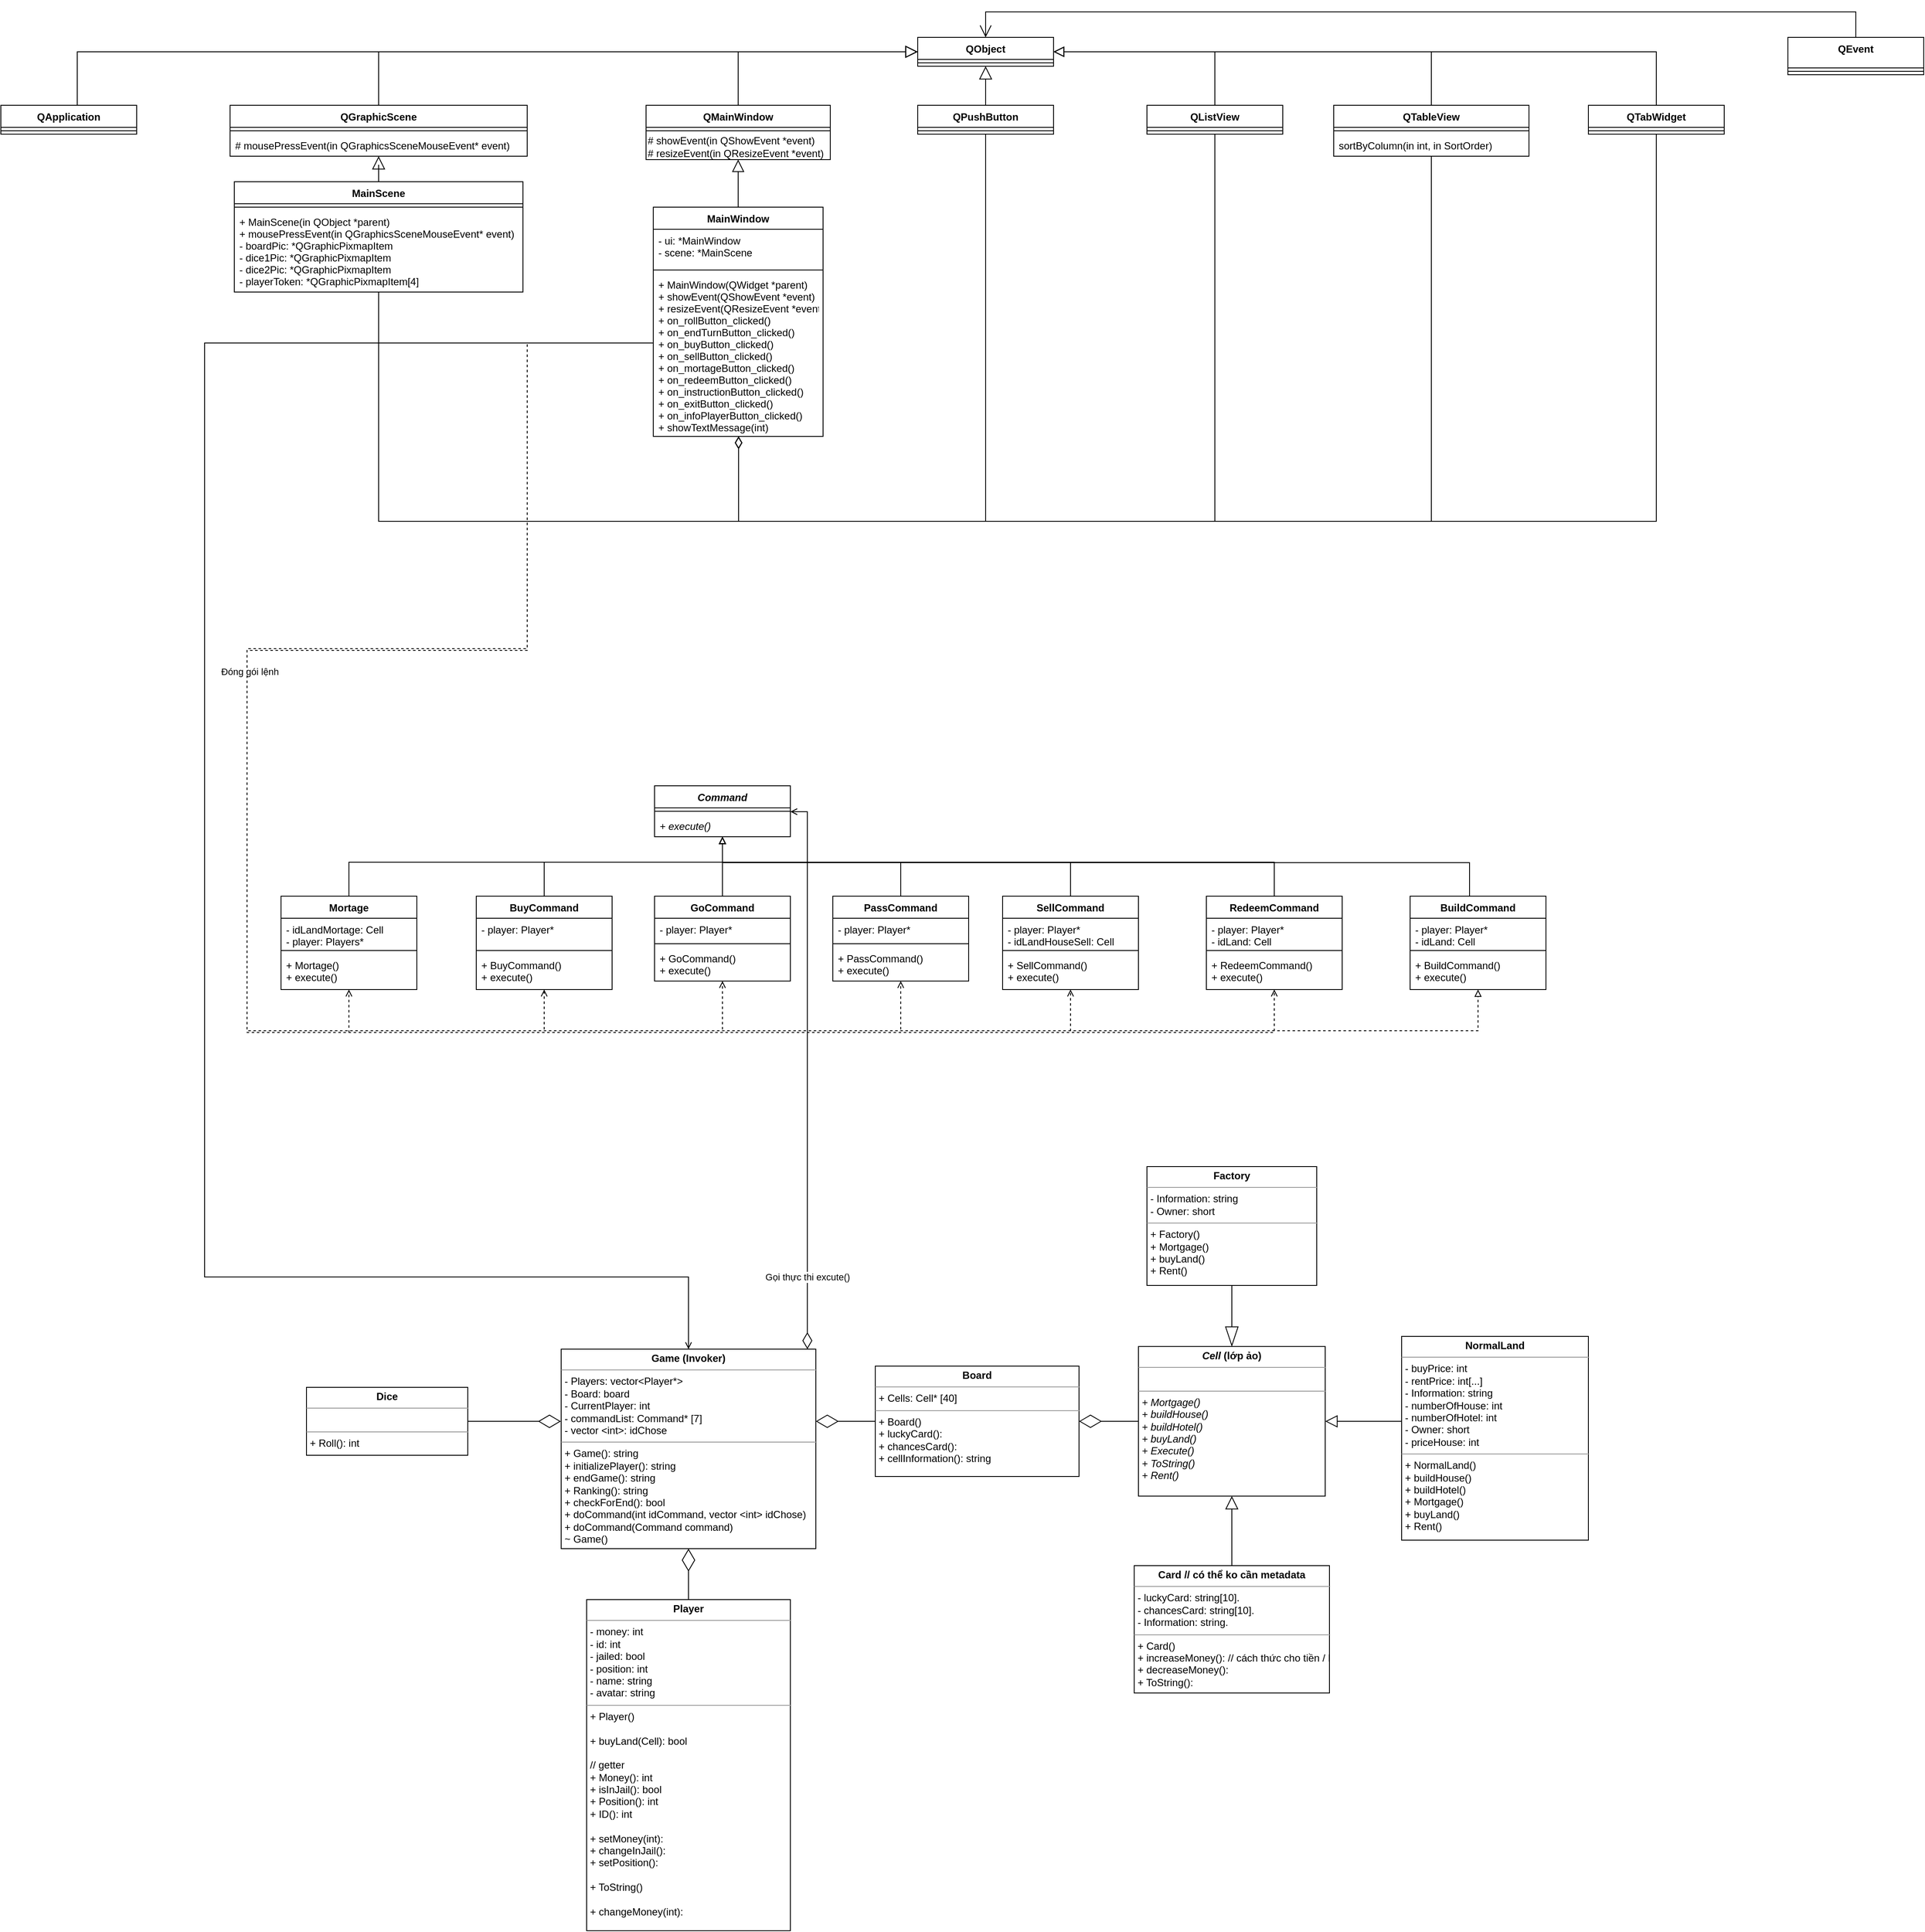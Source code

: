 <mxfile version="15.4.0" type="device"><diagram id="cyfMYq84k2CTIQuD9w5t" name="Page-1"><mxGraphModel dx="2416" dy="2619" grid="1" gridSize="10" guides="1" tooltips="1" connect="1" arrows="1" fold="1" page="1" pageScale="1" pageWidth="850" pageHeight="1100" math="0" shadow="0"><root><mxCell id="0"/><mxCell id="1" parent="0"/><mxCell id="1QrdhXeiI7KTi9AVfx4v-1" value="&lt;p style=&quot;margin: 0px ; margin-top: 4px ; text-align: center&quot;&gt;&lt;b&gt;Board&lt;/b&gt;&lt;/p&gt;&lt;hr size=&quot;1&quot;&gt;&lt;p style=&quot;margin: 0px ; margin-left: 4px&quot;&gt;&lt;span&gt;+ Cells: Cell* [40]&amp;nbsp;&lt;/span&gt;&lt;br&gt;&lt;/p&gt;&lt;hr size=&quot;1&quot;&gt;&lt;p style=&quot;margin: 0px ; margin-left: 4px&quot;&gt;+ Board()&lt;/p&gt;&lt;p style=&quot;margin: 0px ; margin-left: 4px&quot;&gt;+ luckyCard():&amp;nbsp;&lt;/p&gt;&lt;p style=&quot;margin: 0px ; margin-left: 4px&quot;&gt;+ chancesCard():&amp;nbsp;&lt;/p&gt;&lt;p style=&quot;margin: 0px ; margin-left: 4px&quot;&gt;+ cellInformation(): string&lt;/p&gt;&lt;p style=&quot;margin: 0px ; margin-left: 4px&quot;&gt;&lt;br&gt;&lt;/p&gt;" style="verticalAlign=top;align=left;overflow=fill;fontSize=12;fontFamily=Helvetica;html=1;" parent="1" vertex="1"><mxGeometry x="40" y="-105" width="240" height="130" as="geometry"/></mxCell><mxCell id="VDgoAzfMobEqtKlm6C_m-2" style="edgeStyle=orthogonalEdgeStyle;rounded=0;orthogonalLoop=1;jettySize=auto;html=1;endArrow=none;endFill=0;startArrow=block;startFill=0;startSize=12;" parent="1" source="1QrdhXeiI7KTi9AVfx4v-2" target="1QrdhXeiI7KTi9AVfx4v-8" edge="1"><mxGeometry relative="1" as="geometry"><Array as="points"><mxPoint x="630" y="-40"/><mxPoint x="630" y="-40"/></Array></mxGeometry></mxCell><mxCell id="1QrdhXeiI7KTi9AVfx4v-2" value="&lt;p style=&quot;margin: 0px ; margin-top: 4px ; text-align: center&quot;&gt;&lt;b&gt;&lt;i&gt;Cell &lt;/i&gt;(lớp ảo)&lt;/b&gt;&lt;/p&gt;&lt;hr size=&quot;1&quot;&gt;&lt;p style=&quot;margin: 0px ; margin-left: 4px&quot;&gt;&lt;br&gt;&lt;/p&gt;&lt;hr size=&quot;1&quot;&gt;&lt;p style=&quot;margin: 0px ; margin-left: 4px&quot;&gt;&lt;i&gt;+ Mortgage()&lt;/i&gt;&lt;/p&gt;&lt;p style=&quot;margin: 0px ; margin-left: 4px&quot;&gt;&lt;i&gt;+&amp;nbsp;&lt;span&gt;buildHouse()&lt;/span&gt;&lt;/i&gt;&lt;/p&gt;&lt;p style=&quot;margin: 0px 0px 0px 4px&quot;&gt;&lt;i&gt;+ buildHotel()&lt;/i&gt;&lt;/p&gt;&lt;p style=&quot;margin: 0px 0px 0px 4px&quot;&gt;&lt;i&gt;+ buyLand()&lt;/i&gt;&lt;/p&gt;&lt;p style=&quot;margin: 0px 0px 0px 4px&quot;&gt;&lt;i&gt;+ Execute()&amp;nbsp;&lt;/i&gt;&lt;/p&gt;&lt;p style=&quot;margin: 0px 0px 0px 4px&quot;&gt;&lt;i&gt;+ ToString()&lt;/i&gt;&lt;/p&gt;&lt;p style=&quot;margin: 0px 0px 0px 4px&quot;&gt;&lt;i&gt;+ Rent()&lt;/i&gt;&lt;/p&gt;&lt;p style=&quot;margin: 0px 0px 0px 4px&quot;&gt;&lt;br&gt;&lt;/p&gt;" style="verticalAlign=top;align=left;overflow=fill;fontSize=12;fontFamily=Helvetica;html=1;" parent="1" vertex="1"><mxGeometry x="350" y="-128.12" width="220" height="176.25" as="geometry"/></mxCell><mxCell id="1QrdhXeiI7KTi9AVfx4v-3" value="&lt;p style=&quot;margin: 0px ; margin-top: 4px ; text-align: center&quot;&gt;&lt;b&gt;Player&lt;/b&gt;&lt;/p&gt;&lt;hr size=&quot;1&quot;&gt;&lt;p style=&quot;margin: 0px ; margin-left: 4px&quot;&gt;- money: int&lt;/p&gt;&lt;p style=&quot;margin: 0px ; margin-left: 4px&quot;&gt;- id: int&lt;/p&gt;&lt;p style=&quot;margin: 0px ; margin-left: 4px&quot;&gt;- jailed: bool&lt;/p&gt;&lt;p style=&quot;margin: 0px ; margin-left: 4px&quot;&gt;&lt;span&gt;- position: int&lt;/span&gt;&lt;br&gt;&lt;/p&gt;&lt;p style=&quot;margin: 0px ; margin-left: 4px&quot;&gt;&lt;span&gt;- name: string&lt;/span&gt;&lt;/p&gt;&lt;p style=&quot;margin: 0px ; margin-left: 4px&quot;&gt;&lt;span&gt;- avatar: string&amp;nbsp;&lt;/span&gt;&lt;/p&gt;&lt;hr size=&quot;1&quot;&gt;&lt;p style=&quot;margin: 0px ; margin-left: 4px&quot;&gt;&lt;span&gt;+ Player()&lt;/span&gt;&lt;/p&gt;&lt;p style=&quot;margin: 0px ; margin-left: 4px&quot;&gt;&lt;span&gt;&lt;br&gt;&lt;/span&gt;&lt;/p&gt;&lt;p style=&quot;margin: 0px ; margin-left: 4px&quot;&gt;&lt;span&gt;+ buyLand(Cell): bool&lt;/span&gt;&lt;br&gt;&lt;/p&gt;&lt;p style=&quot;margin: 0px ; margin-left: 4px&quot;&gt;&lt;br&gt;&lt;/p&gt;&lt;p style=&quot;margin: 0px ; margin-left: 4px&quot;&gt;// getter&lt;/p&gt;&lt;p style=&quot;margin: 0px ; margin-left: 4px&quot;&gt;+ Money(): int&lt;/p&gt;&lt;p style=&quot;margin: 0px ; margin-left: 4px&quot;&gt;+ isInJail(): bool&amp;nbsp;&lt;/p&gt;&lt;p style=&quot;margin: 0px ; margin-left: 4px&quot;&gt;+ Position(): int&lt;/p&gt;&lt;p style=&quot;margin: 0px ; margin-left: 4px&quot;&gt;+ ID(): int&lt;/p&gt;&lt;p style=&quot;margin: 0px ; margin-left: 4px&quot;&gt;&lt;br&gt;&lt;/p&gt;&lt;p style=&quot;margin: 0px 0px 0px 4px&quot;&gt;+ setMoney(int):&amp;nbsp;&lt;/p&gt;&lt;p style=&quot;margin: 0px 0px 0px 4px&quot;&gt;+ changeInJail():&lt;/p&gt;&lt;p style=&quot;margin: 0px 0px 0px 4px&quot;&gt;+ setPosition():&amp;nbsp;&lt;/p&gt;&lt;p style=&quot;margin: 0px 0px 0px 4px&quot;&gt;&lt;br&gt;&lt;/p&gt;&lt;p style=&quot;margin: 0px 0px 0px 4px&quot;&gt;+ ToString()&lt;/p&gt;&lt;p style=&quot;margin: 0px 0px 0px 4px&quot;&gt;&lt;br&gt;&lt;/p&gt;&lt;p style=&quot;margin: 0px ; margin-left: 4px&quot;&gt;+ changeMoney(int):&lt;/p&gt;&lt;p style=&quot;margin: 0px ; margin-left: 4px&quot;&gt;&lt;br&gt;&lt;/p&gt;&lt;p style=&quot;margin: 0px ; margin-left: 4px&quot;&gt;&lt;br&gt;&lt;/p&gt;" style="verticalAlign=top;align=left;overflow=fill;fontSize=12;fontFamily=Helvetica;html=1;" parent="1" vertex="1"><mxGeometry x="-300" y="170" width="240" height="390" as="geometry"/></mxCell><mxCell id="1QrdhXeiI7KTi9AVfx4v-4" value="&lt;p style=&quot;margin: 0px ; margin-top: 4px ; text-align: center&quot;&gt;&lt;b&gt;Dice&lt;/b&gt;&lt;/p&gt;&lt;hr size=&quot;1&quot;&gt;&lt;p style=&quot;margin: 0px ; margin-left: 4px&quot;&gt;&lt;br&gt;&lt;/p&gt;&lt;hr size=&quot;1&quot;&gt;&lt;p style=&quot;margin: 0px ; margin-left: 4px&quot;&gt;+ Roll(): int&lt;/p&gt;" style="verticalAlign=top;align=left;overflow=fill;fontSize=12;fontFamily=Helvetica;html=1;" parent="1" vertex="1"><mxGeometry x="-630" y="-79.99" width="190" height="80" as="geometry"/></mxCell><mxCell id="1QrdhXeiI7KTi9AVfx4v-8" value="&lt;p style=&quot;margin: 0px ; margin-top: 4px ; text-align: center&quot;&gt;&lt;b&gt;NormalLand&lt;/b&gt;&lt;/p&gt;&lt;hr size=&quot;1&quot;&gt;&lt;p style=&quot;margin: 0px ; margin-left: 4px&quot;&gt;&lt;span&gt;- buyPrice: int&lt;/span&gt;&lt;/p&gt;&lt;p style=&quot;margin: 0px ; margin-left: 4px&quot;&gt;&lt;span&gt;- rentPrice: int[...]&lt;/span&gt;&lt;br&gt;&lt;/p&gt;&lt;p style=&quot;margin: 0px ; margin-left: 4px&quot;&gt;&lt;span&gt;- Information: string&lt;/span&gt;&lt;br&gt;&lt;/p&gt;&lt;p style=&quot;margin: 0px ; margin-left: 4px&quot;&gt;- numberOfHouse: int&lt;/p&gt;&lt;p style=&quot;margin: 0px ; margin-left: 4px&quot;&gt;- numberOfHotel: int&amp;nbsp;&lt;/p&gt;&lt;p style=&quot;margin: 0px ; margin-left: 4px&quot;&gt;- Owner: short&lt;/p&gt;&lt;p style=&quot;margin: 0px ; margin-left: 4px&quot;&gt;- priceHouse: int&lt;/p&gt;&lt;hr size=&quot;1&quot;&gt;&lt;p style=&quot;margin: 0px ; margin-left: 4px&quot;&gt;+ NormalLand()&lt;/p&gt;&lt;p style=&quot;margin: 0px ; margin-left: 4px&quot;&gt;+ buildHouse()&lt;/p&gt;&lt;p style=&quot;margin: 0px ; margin-left: 4px&quot;&gt;+ buildHotel()&lt;/p&gt;&lt;p style=&quot;margin: 0px ; margin-left: 4px&quot;&gt;+ Mortgage()&lt;/p&gt;&lt;p style=&quot;margin: 0px ; margin-left: 4px&quot;&gt;+ buyLand()&lt;/p&gt;&lt;p style=&quot;margin: 0px ; margin-left: 4px&quot;&gt;+ Rent()&lt;/p&gt;&lt;p style=&quot;margin: 0px ; margin-left: 4px&quot;&gt;&lt;br&gt;&lt;/p&gt;" style="verticalAlign=top;align=left;overflow=fill;fontSize=12;fontFamily=Helvetica;html=1;" parent="1" vertex="1"><mxGeometry x="660" y="-140" width="220" height="240" as="geometry"/></mxCell><mxCell id="1QrdhXeiI7KTi9AVfx4v-14" value="" style="endArrow=diamondThin;endFill=0;endSize=24;html=1;rounded=0;exitX=0.5;exitY=0;exitDx=0;exitDy=0;entryX=0.5;entryY=1;entryDx=0;entryDy=0;" parent="1" source="1QrdhXeiI7KTi9AVfx4v-3" target="5HK9c6qO7QpGnXvkETjq-1" edge="1"><mxGeometry width="160" relative="1" as="geometry"><mxPoint x="100" y="80" as="sourcePoint"/><mxPoint x="-200" y="220" as="targetPoint"/></mxGeometry></mxCell><mxCell id="1QrdhXeiI7KTi9AVfx4v-15" value="" style="endArrow=diamondThin;endFill=0;endSize=24;html=1;rounded=0;exitX=0;exitY=0.5;exitDx=0;exitDy=0;entryX=1;entryY=0.5;entryDx=0;entryDy=0;" parent="1" source="1QrdhXeiI7KTi9AVfx4v-2" target="1QrdhXeiI7KTi9AVfx4v-1" edge="1"><mxGeometry width="160" relative="1" as="geometry"><mxPoint x="190" y="390" as="sourcePoint"/><mxPoint x="190" y="290" as="targetPoint"/></mxGeometry></mxCell><mxCell id="1QrdhXeiI7KTi9AVfx4v-16" value="" style="endArrow=diamondThin;endFill=0;endSize=24;html=1;rounded=0;exitX=1;exitY=0.5;exitDx=0;exitDy=0;entryX=-0.001;entryY=0.362;entryDx=0;entryDy=0;entryPerimeter=0;" parent="1" source="1QrdhXeiI7KTi9AVfx4v-4" target="5HK9c6qO7QpGnXvkETjq-1" edge="1"><mxGeometry width="160" relative="1" as="geometry"><mxPoint x="-560" y="420" as="sourcePoint"/><mxPoint x="-620" y="180" as="targetPoint"/><Array as="points"><mxPoint x="-380" y="-40"/></Array></mxGeometry></mxCell><mxCell id="1QrdhXeiI7KTi9AVfx4v-20" value="&lt;p style=&quot;margin: 0px ; margin-top: 4px ; text-align: center&quot;&gt;&lt;b&gt;Factory&lt;/b&gt;&lt;/p&gt;&lt;hr size=&quot;1&quot;&gt;&lt;p style=&quot;margin: 0px ; margin-left: 4px&quot;&gt;- Information: string&lt;/p&gt;&lt;p style=&quot;margin: 0px ; margin-left: 4px&quot;&gt;- Owner: short&lt;/p&gt;&lt;hr size=&quot;1&quot;&gt;&lt;p style=&quot;margin: 0px 0px 0px 4px&quot;&gt;+ Factory()&lt;/p&gt;&lt;p style=&quot;margin: 0px 0px 0px 4px&quot;&gt;+ Mortgage()&lt;br&gt;&lt;/p&gt;&lt;p style=&quot;margin: 0px 0px 0px 4px&quot;&gt;+ buyLand()&lt;/p&gt;&lt;p style=&quot;margin: 0px 0px 0px 4px&quot;&gt;+ Rent()&lt;/p&gt;&lt;span style=&quot;color: rgba(0 , 0 , 0 , 0) ; font-family: monospace ; font-size: 0px&quot;&gt;%3CmxGraphModel%3E%3Croot%3E%3CmxCell%20id%3D%220%22%2F%3E%3CmxCell%20id%3D%221%22%20parent%3D%220%22%2F%3E%3CmxCell%20id%3D%222%22%20value%3D%22%26lt%3Bp%20style%3D%26quot%3Bmargin%3A%200px%20%3B%20margin-top%3A%204px%20%3B%20text-align%3A%20center%26quot%3B%26gt%3B%26lt%3Bb%26gt%3BPowerHouse%26lt%3B%2Fb%26gt%3B%26lt%3B%2Fp%26gt%3B%26lt%3Bhr%20size%3D%26quot%3B1%26quot%3B%26gt%3B%26lt%3Bp%20style%3D%26quot%3Bmargin%3A%200px%20%3B%20margin-left%3A%204px%26quot%3B%26gt%3B%26lt%3Bbr%26gt%3B%26lt%3B%2Fp%26gt%3B%26lt%3Bhr%20size%3D%26quot%3B1%26quot%3B%26gt%3B%26lt%3Bp%20style%3D%26quot%3Bmargin%3A%200px%20%3B%20margin-left%3A%204px%26quot%3B%26gt%3B%26lt%3Bspan%26gt%3B%2B%20Mortgage()%3A%26lt%3B%2Fspan%26gt%3B%26lt%3Bbr%26gt%3B%26lt%3B%2Fp%26gt%3B%26lt%3Bp%20style%3D%26quot%3Bmargin%3A%200px%20%3B%20margin-left%3A%204px%26quot%3B%26gt%3B%2B%20buyLand()%3A%26lt%3B%2Fp%26gt%3B%26lt%3Bp%20style%3D%26quot%3Bmargin%3A%200px%20%3B%20margin-left%3A%204px%26quot%3B%26gt%3B%2B%20Rent()%3A%26lt%3B%2Fp%26gt%3B%26lt%3Bp%20style%3D%26quot%3Bmargin%3A%200px%20%3B%20margin-left%3A%204px%26quot%3B%26gt%3B%26lt%3Bbr%26gt%3B%26lt%3B%2Fp%26gt%3B%22%20style%3D%22verticalAlign%3Dtop%3Balign%3Dleft%3Boverflow%3Dfill%3BfontSize%3D12%3BfontFamily%3DHelvetica%3Bhtml%3D1%3B%22%20vertex%3D%221%22%20parent%3D%221%22%3E%3CmxGeometry%20x%3D%22590%22%20y%3D%22-370%22%20width%3D%22200%22%20height%3D%22120%22%20as%3D%22geometry%22%2F%3E%3C%2FmxCell%3E%3C%2Froot%3E%3C%2FmxGraphModel%3E&lt;/span&gt;" style="verticalAlign=top;align=left;overflow=fill;fontSize=12;fontFamily=Helvetica;html=1;" parent="1" vertex="1"><mxGeometry x="360" y="-340" width="200" height="140" as="geometry"/></mxCell><mxCell id="VU5D8l8FL3_-3w3Klui--3" value="&lt;p style=&quot;margin: 0px ; margin-top: 4px ; text-align: center&quot;&gt;&lt;b&gt;Card // có thể ko cần metadata&lt;/b&gt;&lt;/p&gt;&lt;hr size=&quot;1&quot;&gt;&lt;p style=&quot;margin: 0px ; margin-left: 4px&quot;&gt;- luckyCard: string[10].&lt;/p&gt;&lt;p style=&quot;margin: 0px ; margin-left: 4px&quot;&gt;&lt;span&gt;- chancesCard: string[10].&lt;/span&gt;&lt;/p&gt;&lt;p style=&quot;margin: 0px ; margin-left: 4px&quot;&gt;- Information: string.&lt;/p&gt;&lt;hr size=&quot;1&quot;&gt;&lt;p style=&quot;margin: 0px ; margin-left: 4px&quot;&gt;+ Card()&lt;/p&gt;&lt;p style=&quot;margin: 0px ; margin-left: 4px&quot;&gt;+ increaseMoney(): // cách thức cho tiền / lấy tiền có thể khác nhau.&lt;/p&gt;&lt;p style=&quot;margin: 0px ; margin-left: 4px&quot;&gt;+ decreaseMoney():&lt;/p&gt;&lt;p style=&quot;margin: 0px ; margin-left: 4px&quot;&gt;+ ToString():&lt;/p&gt;&lt;p style=&quot;margin: 0px ; margin-left: 4px&quot;&gt;&lt;br&gt;&lt;/p&gt;" style="verticalAlign=top;align=left;overflow=fill;fontSize=12;fontFamily=Helvetica;html=1;" parent="1" vertex="1"><mxGeometry x="345" y="130" width="230" height="150" as="geometry"/></mxCell><mxCell id="5HK9c6qO7QpGnXvkETjq-1" value="&lt;p style=&quot;margin: 0px ; margin-top: 4px ; text-align: center&quot;&gt;&lt;b&gt;Game (Invoker)&lt;/b&gt;&lt;/p&gt;&lt;hr size=&quot;1&quot;&gt;&lt;p style=&quot;margin: 0px ; margin-left: 4px&quot;&gt;&lt;span&gt;- Players: vector&amp;lt;Player*&amp;gt;&lt;/span&gt;&lt;/p&gt;&lt;p style=&quot;margin: 0px ; margin-left: 4px&quot;&gt;&lt;span&gt;- Board: board&amp;nbsp;&lt;/span&gt;&lt;br&gt;&lt;/p&gt;&lt;p style=&quot;margin: 0px ; margin-left: 4px&quot;&gt;&lt;span&gt;- CurrentPlayer: int&lt;/span&gt;&lt;/p&gt;&lt;p style=&quot;margin: 0px ; margin-left: 4px&quot;&gt;- commandList: Command* [7]&lt;span&gt;&lt;br&gt;&lt;/span&gt;&lt;/p&gt;&lt;p style=&quot;margin: 0px ; margin-left: 4px&quot;&gt;- vector &amp;lt;int&amp;gt;: idChose&lt;/p&gt;&lt;hr size=&quot;1&quot;&gt;&lt;p style=&quot;margin: 0px ; margin-left: 4px&quot;&gt;+ Game(): string&lt;/p&gt;&lt;p style=&quot;margin: 0px ; margin-left: 4px&quot;&gt;+ initializePlayer(): string&amp;nbsp;&lt;/p&gt;&lt;p style=&quot;margin: 0px ; margin-left: 4px&quot;&gt;+ endGame(): string&lt;/p&gt;&lt;p style=&quot;margin: 0px ; margin-left: 4px&quot;&gt;+ Ranking(): string&lt;/p&gt;&lt;p style=&quot;margin: 0px ; margin-left: 4px&quot;&gt;+ checkForEnd(): bool&lt;/p&gt;&lt;p style=&quot;margin: 0px ; margin-left: 4px&quot;&gt;+ doCommand(int idCommand, vector &amp;lt;int&amp;gt; idChose)&lt;/p&gt;&lt;p style=&quot;margin: 0px ; margin-left: 4px&quot;&gt;+ doCommand(Command command)&lt;/p&gt;&lt;p style=&quot;margin: 0px ; margin-left: 4px&quot;&gt;~ Game()&lt;/p&gt;&lt;p style=&quot;margin: 0px ; margin-left: 4px&quot;&gt;&lt;br&gt;&lt;/p&gt;" style="verticalAlign=top;align=left;overflow=fill;fontSize=12;fontFamily=Helvetica;html=1;" parent="1" vertex="1"><mxGeometry x="-330" y="-125" width="300" height="235" as="geometry"/></mxCell><mxCell id="5HK9c6qO7QpGnXvkETjq-2" value="" style="endArrow=diamondThin;endFill=0;endSize=24;html=1;rounded=0;exitX=0;exitY=0.5;exitDx=0;exitDy=0;" parent="1" source="1QrdhXeiI7KTi9AVfx4v-1" edge="1"><mxGeometry width="160" relative="1" as="geometry"><mxPoint x="10" y="-100" as="sourcePoint"/><mxPoint x="-30" y="-40" as="targetPoint"/></mxGeometry></mxCell><mxCell id="QmNABrT9hpgv91pShsfy-7" value="" style="endArrow=none;endSize=16;endFill=0;html=1;rounded=0;entryX=0.5;entryY=1;entryDx=0;entryDy=0;exitX=0.5;exitY=0;exitDx=0;exitDy=0;startArrow=blockThin;startFill=0;startSize=21;" parent="1" source="1QrdhXeiI7KTi9AVfx4v-2" target="1QrdhXeiI7KTi9AVfx4v-20" edge="1"><mxGeometry width="160" relative="1" as="geometry"><mxPoint x="790" y="-240" as="sourcePoint"/><mxPoint x="950" y="-240" as="targetPoint"/></mxGeometry></mxCell><mxCell id="QmNABrT9hpgv91pShsfy-14" value="" style="endArrow=none;endSize=16;endFill=0;html=1;rounded=0;entryX=0.5;entryY=0;entryDx=0;entryDy=0;exitX=0.5;exitY=1;exitDx=0;exitDy=0;startArrow=block;startFill=0;startSize=13;" parent="1" source="1QrdhXeiI7KTi9AVfx4v-2" target="VU5D8l8FL3_-3w3Klui--3" edge="1"><mxGeometry width="160" relative="1" as="geometry"><mxPoint x="450" as="sourcePoint"/><mxPoint x="450" y="171.88" as="targetPoint"/></mxGeometry></mxCell><mxCell id="tfHkK8EiQkTJoggM-tBk-2" value="Command" style="swimlane;fontStyle=3;align=center;verticalAlign=top;childLayout=stackLayout;horizontal=1;startSize=26;horizontalStack=0;resizeParent=1;resizeParentMax=0;resizeLast=0;collapsible=1;marginBottom=0;" parent="1" vertex="1"><mxGeometry x="-220" y="-788.5" width="160" height="60" as="geometry"><mxRectangle x="-220" y="-660" width="90" height="26" as="alternateBounds"/></mxGeometry></mxCell><mxCell id="tfHkK8EiQkTJoggM-tBk-4" value="" style="line;strokeWidth=1;fillColor=none;align=left;verticalAlign=middle;spacingTop=-1;spacingLeft=3;spacingRight=3;rotatable=0;labelPosition=right;points=[];portConstraint=eastwest;" parent="tfHkK8EiQkTJoggM-tBk-2" vertex="1"><mxGeometry y="26" width="160" height="8" as="geometry"/></mxCell><mxCell id="tfHkK8EiQkTJoggM-tBk-5" value="+ execute()" style="text;strokeColor=none;fillColor=none;align=left;verticalAlign=top;spacingLeft=4;spacingRight=4;overflow=hidden;rotatable=0;points=[[0,0.5],[1,0.5]];portConstraint=eastwest;fontStyle=2" parent="tfHkK8EiQkTJoggM-tBk-2" vertex="1"><mxGeometry y="34" width="160" height="26" as="geometry"/></mxCell><mxCell id="3tdJchSUlU9DFwhtg4Tz-23" style="edgeStyle=orthogonalEdgeStyle;rounded=0;orthogonalLoop=1;jettySize=auto;html=1;startArrow=none;startFill=0;endArrow=block;endFill=0;" parent="1" source="tfHkK8EiQkTJoggM-tBk-23" target="tfHkK8EiQkTJoggM-tBk-2" edge="1"><mxGeometry relative="1" as="geometry"><Array as="points"><mxPoint x="-350" y="-698.5"/><mxPoint x="-140" y="-698.5"/></Array></mxGeometry></mxCell><mxCell id="tfHkK8EiQkTJoggM-tBk-23" value="BuyCommand" style="swimlane;fontStyle=1;align=center;verticalAlign=top;childLayout=stackLayout;horizontal=1;startSize=26;horizontalStack=0;resizeParent=1;resizeParentMax=0;resizeLast=0;collapsible=1;marginBottom=0;" parent="1" vertex="1"><mxGeometry x="-430" y="-658.5" width="160" height="110" as="geometry"/></mxCell><mxCell id="tfHkK8EiQkTJoggM-tBk-24" value="- player: Player*&#10;" style="text;strokeColor=none;fillColor=none;align=left;verticalAlign=top;spacingLeft=4;spacingRight=4;overflow=hidden;rotatable=0;points=[[0,0.5],[1,0.5]];portConstraint=eastwest;" parent="tfHkK8EiQkTJoggM-tBk-23" vertex="1"><mxGeometry y="26" width="160" height="34" as="geometry"/></mxCell><mxCell id="tfHkK8EiQkTJoggM-tBk-25" value="" style="line;strokeWidth=1;fillColor=none;align=left;verticalAlign=middle;spacingTop=-1;spacingLeft=3;spacingRight=3;rotatable=0;labelPosition=right;points=[];portConstraint=eastwest;" parent="tfHkK8EiQkTJoggM-tBk-23" vertex="1"><mxGeometry y="60" width="160" height="8" as="geometry"/></mxCell><mxCell id="tfHkK8EiQkTJoggM-tBk-26" value="+ BuyCommand()&#10;+ execute()" style="text;strokeColor=none;fillColor=none;align=left;verticalAlign=top;spacingLeft=4;spacingRight=4;overflow=hidden;rotatable=0;points=[[0,0.5],[1,0.5]];portConstraint=eastwest;" parent="tfHkK8EiQkTJoggM-tBk-23" vertex="1"><mxGeometry y="68" width="160" height="42" as="geometry"/></mxCell><mxCell id="3tdJchSUlU9DFwhtg4Tz-21" style="edgeStyle=orthogonalEdgeStyle;rounded=0;orthogonalLoop=1;jettySize=auto;html=1;startArrow=none;startFill=0;endArrow=block;endFill=0;" parent="1" source="tfHkK8EiQkTJoggM-tBk-28" target="tfHkK8EiQkTJoggM-tBk-2" edge="1"><mxGeometry relative="1" as="geometry"><Array as="points"><mxPoint x="270" y="-698.5"/><mxPoint x="-140" y="-698.5"/></Array></mxGeometry></mxCell><mxCell id="tfHkK8EiQkTJoggM-tBk-28" value="SellCommand" style="swimlane;fontStyle=1;align=center;verticalAlign=top;childLayout=stackLayout;horizontal=1;startSize=26;horizontalStack=0;resizeParent=1;resizeParentMax=0;resizeLast=0;collapsible=1;marginBottom=0;" parent="1" vertex="1"><mxGeometry x="190" y="-658.5" width="160" height="110" as="geometry"/></mxCell><mxCell id="tfHkK8EiQkTJoggM-tBk-29" value="- player: Player*&#10;- idLandHouseSell: Cell" style="text;strokeColor=none;fillColor=none;align=left;verticalAlign=top;spacingLeft=4;spacingRight=4;overflow=hidden;rotatable=0;points=[[0,0.5],[1,0.5]];portConstraint=eastwest;" parent="tfHkK8EiQkTJoggM-tBk-28" vertex="1"><mxGeometry y="26" width="160" height="34" as="geometry"/></mxCell><mxCell id="tfHkK8EiQkTJoggM-tBk-30" value="" style="line;strokeWidth=1;fillColor=none;align=left;verticalAlign=middle;spacingTop=-1;spacingLeft=3;spacingRight=3;rotatable=0;labelPosition=right;points=[];portConstraint=eastwest;" parent="tfHkK8EiQkTJoggM-tBk-28" vertex="1"><mxGeometry y="60" width="160" height="8" as="geometry"/></mxCell><mxCell id="tfHkK8EiQkTJoggM-tBk-31" value="+ SellCommand()&#10;+ execute()" style="text;strokeColor=none;fillColor=none;align=left;verticalAlign=top;spacingLeft=4;spacingRight=4;overflow=hidden;rotatable=0;points=[[0,0.5],[1,0.5]];portConstraint=eastwest;" parent="tfHkK8EiQkTJoggM-tBk-28" vertex="1"><mxGeometry y="68" width="160" height="42" as="geometry"/></mxCell><mxCell id="3tdJchSUlU9DFwhtg4Tz-24" style="edgeStyle=orthogonalEdgeStyle;rounded=0;orthogonalLoop=1;jettySize=auto;html=1;startArrow=none;startFill=0;endArrow=block;endFill=0;" parent="1" source="tfHkK8EiQkTJoggM-tBk-33" target="tfHkK8EiQkTJoggM-tBk-2" edge="1"><mxGeometry relative="1" as="geometry"><Array as="points"><mxPoint x="-580" y="-698.5"/><mxPoint x="-140" y="-698.5"/></Array></mxGeometry></mxCell><mxCell id="tfHkK8EiQkTJoggM-tBk-33" value="Mortage" style="swimlane;fontStyle=1;align=center;verticalAlign=top;childLayout=stackLayout;horizontal=1;startSize=26;horizontalStack=0;resizeParent=1;resizeParentMax=0;resizeLast=0;collapsible=1;marginBottom=0;" parent="1" vertex="1"><mxGeometry x="-660" y="-658.5" width="160" height="110" as="geometry"/></mxCell><mxCell id="tfHkK8EiQkTJoggM-tBk-34" value="- idLandMortage: Cell&#10;- player: Players*" style="text;strokeColor=none;fillColor=none;align=left;verticalAlign=top;spacingLeft=4;spacingRight=4;overflow=hidden;rotatable=0;points=[[0,0.5],[1,0.5]];portConstraint=eastwest;" parent="tfHkK8EiQkTJoggM-tBk-33" vertex="1"><mxGeometry y="26" width="160" height="34" as="geometry"/></mxCell><mxCell id="tfHkK8EiQkTJoggM-tBk-35" value="" style="line;strokeWidth=1;fillColor=none;align=left;verticalAlign=middle;spacingTop=-1;spacingLeft=3;spacingRight=3;rotatable=0;labelPosition=right;points=[];portConstraint=eastwest;" parent="tfHkK8EiQkTJoggM-tBk-33" vertex="1"><mxGeometry y="60" width="160" height="8" as="geometry"/></mxCell><mxCell id="tfHkK8EiQkTJoggM-tBk-36" value="+ Mortage()&#10;+ execute()" style="text;strokeColor=none;fillColor=none;align=left;verticalAlign=top;spacingLeft=4;spacingRight=4;overflow=hidden;rotatable=0;points=[[0,0.5],[1,0.5]];portConstraint=eastwest;" parent="tfHkK8EiQkTJoggM-tBk-33" vertex="1"><mxGeometry y="68" width="160" height="42" as="geometry"/></mxCell><mxCell id="3tdJchSUlU9DFwhtg4Tz-22" style="edgeStyle=orthogonalEdgeStyle;rounded=0;orthogonalLoop=1;jettySize=auto;html=1;startArrow=none;startFill=0;endArrow=block;endFill=0;" parent="1" source="tfHkK8EiQkTJoggM-tBk-38" target="tfHkK8EiQkTJoggM-tBk-2" edge="1"><mxGeometry relative="1" as="geometry"><Array as="points"><mxPoint x="510" y="-698.5"/><mxPoint x="-140" y="-698.5"/></Array></mxGeometry></mxCell><mxCell id="tfHkK8EiQkTJoggM-tBk-38" value="RedeemCommand" style="swimlane;fontStyle=1;align=center;verticalAlign=top;childLayout=stackLayout;horizontal=1;startSize=26;horizontalStack=0;resizeParent=1;resizeParentMax=0;resizeLast=0;collapsible=1;marginBottom=0;" parent="1" vertex="1"><mxGeometry x="430" y="-658.5" width="160" height="110" as="geometry"/></mxCell><mxCell id="tfHkK8EiQkTJoggM-tBk-39" value="- player: Player*&#10;- idLand: Cell" style="text;strokeColor=none;fillColor=none;align=left;verticalAlign=top;spacingLeft=4;spacingRight=4;overflow=hidden;rotatable=0;points=[[0,0.5],[1,0.5]];portConstraint=eastwest;" parent="tfHkK8EiQkTJoggM-tBk-38" vertex="1"><mxGeometry y="26" width="160" height="34" as="geometry"/></mxCell><mxCell id="tfHkK8EiQkTJoggM-tBk-40" value="" style="line;strokeWidth=1;fillColor=none;align=left;verticalAlign=middle;spacingTop=-1;spacingLeft=3;spacingRight=3;rotatable=0;labelPosition=right;points=[];portConstraint=eastwest;" parent="tfHkK8EiQkTJoggM-tBk-38" vertex="1"><mxGeometry y="60" width="160" height="8" as="geometry"/></mxCell><mxCell id="tfHkK8EiQkTJoggM-tBk-41" value="+ RedeemCommand()&#10;+ execute()" style="text;strokeColor=none;fillColor=none;align=left;verticalAlign=top;spacingLeft=4;spacingRight=4;overflow=hidden;rotatable=0;points=[[0,0.5],[1,0.5]];portConstraint=eastwest;" parent="tfHkK8EiQkTJoggM-tBk-38" vertex="1"><mxGeometry y="68" width="160" height="42" as="geometry"/></mxCell><mxCell id="3tdJchSUlU9DFwhtg4Tz-18" style="edgeStyle=orthogonalEdgeStyle;rounded=0;orthogonalLoop=1;jettySize=auto;html=1;endArrow=block;endFill=0;startArrow=none;startFill=0;" parent="1" source="3tdJchSUlU9DFwhtg4Tz-7" target="tfHkK8EiQkTJoggM-tBk-2" edge="1"><mxGeometry relative="1" as="geometry"/></mxCell><mxCell id="3tdJchSUlU9DFwhtg4Tz-7" value="GoCommand" style="swimlane;fontStyle=1;align=center;verticalAlign=top;childLayout=stackLayout;horizontal=1;startSize=26;horizontalStack=0;resizeParent=1;resizeParentMax=0;resizeLast=0;collapsible=1;marginBottom=0;" parent="1" vertex="1"><mxGeometry x="-220" y="-658.5" width="160" height="100" as="geometry"/></mxCell><mxCell id="3tdJchSUlU9DFwhtg4Tz-8" value="- player: Player*" style="text;strokeColor=none;fillColor=none;align=left;verticalAlign=top;spacingLeft=4;spacingRight=4;overflow=hidden;rotatable=0;points=[[0,0.5],[1,0.5]];portConstraint=eastwest;" parent="3tdJchSUlU9DFwhtg4Tz-7" vertex="1"><mxGeometry y="26" width="160" height="26" as="geometry"/></mxCell><mxCell id="3tdJchSUlU9DFwhtg4Tz-9" value="" style="line;strokeWidth=1;fillColor=none;align=left;verticalAlign=middle;spacingTop=-1;spacingLeft=3;spacingRight=3;rotatable=0;labelPosition=right;points=[];portConstraint=eastwest;" parent="3tdJchSUlU9DFwhtg4Tz-7" vertex="1"><mxGeometry y="52" width="160" height="8" as="geometry"/></mxCell><mxCell id="3tdJchSUlU9DFwhtg4Tz-10" value="+ GoCommand()&#10;+ execute()" style="text;strokeColor=none;fillColor=none;align=left;verticalAlign=top;spacingLeft=4;spacingRight=4;overflow=hidden;rotatable=0;points=[[0,0.5],[1,0.5]];portConstraint=eastwest;" parent="3tdJchSUlU9DFwhtg4Tz-7" vertex="1"><mxGeometry y="60" width="160" height="40" as="geometry"/></mxCell><mxCell id="3tdJchSUlU9DFwhtg4Tz-25" style="edgeStyle=orthogonalEdgeStyle;rounded=0;orthogonalLoop=1;jettySize=auto;html=1;startArrow=none;startFill=0;endArrow=block;endFill=0;" parent="1" source="3tdJchSUlU9DFwhtg4Tz-12" target="tfHkK8EiQkTJoggM-tBk-2" edge="1"><mxGeometry relative="1" as="geometry"><Array as="points"><mxPoint x="70" y="-698.5"/><mxPoint x="-140" y="-698.5"/></Array></mxGeometry></mxCell><mxCell id="3tdJchSUlU9DFwhtg4Tz-12" value="PassCommand" style="swimlane;fontStyle=1;align=center;verticalAlign=top;childLayout=stackLayout;horizontal=1;startSize=26;horizontalStack=0;resizeParent=1;resizeParentMax=0;resizeLast=0;collapsible=1;marginBottom=0;" parent="1" vertex="1"><mxGeometry x="-10" y="-658.5" width="160" height="100" as="geometry"/></mxCell><mxCell id="3tdJchSUlU9DFwhtg4Tz-13" value="- player: Player*" style="text;strokeColor=none;fillColor=none;align=left;verticalAlign=top;spacingLeft=4;spacingRight=4;overflow=hidden;rotatable=0;points=[[0,0.5],[1,0.5]];portConstraint=eastwest;" parent="3tdJchSUlU9DFwhtg4Tz-12" vertex="1"><mxGeometry y="26" width="160" height="26" as="geometry"/></mxCell><mxCell id="3tdJchSUlU9DFwhtg4Tz-14" value="" style="line;strokeWidth=1;fillColor=none;align=left;verticalAlign=middle;spacingTop=-1;spacingLeft=3;spacingRight=3;rotatable=0;labelPosition=right;points=[];portConstraint=eastwest;" parent="3tdJchSUlU9DFwhtg4Tz-12" vertex="1"><mxGeometry y="52" width="160" height="8" as="geometry"/></mxCell><mxCell id="3tdJchSUlU9DFwhtg4Tz-15" value="+ PassCommand()&#10;+ execute()" style="text;strokeColor=none;fillColor=none;align=left;verticalAlign=top;spacingLeft=4;spacingRight=4;overflow=hidden;rotatable=0;points=[[0,0.5],[1,0.5]];portConstraint=eastwest;" parent="3tdJchSUlU9DFwhtg4Tz-12" vertex="1"><mxGeometry y="60" width="160" height="40" as="geometry"/></mxCell><mxCell id="3tdJchSUlU9DFwhtg4Tz-38" style="edgeStyle=orthogonalEdgeStyle;rounded=0;orthogonalLoop=1;jettySize=auto;html=1;startArrow=none;startFill=0;endArrow=open;endFill=0;" parent="1" source="VDgoAzfMobEqtKlm6C_m-18" target="5HK9c6qO7QpGnXvkETjq-1" edge="1"><mxGeometry relative="1" as="geometry"><Array as="points"><mxPoint x="-750" y="-1310"/><mxPoint x="-750" y="-210"/><mxPoint x="-180" y="-210"/></Array></mxGeometry></mxCell><mxCell id="3tdJchSUlU9DFwhtg4Tz-45" style="edgeStyle=orthogonalEdgeStyle;rounded=0;orthogonalLoop=1;jettySize=auto;html=1;startArrow=none;startFill=0;endArrow=open;endFill=0;dashed=1;" parent="1" source="VDgoAzfMobEqtKlm6C_m-18" target="tfHkK8EiQkTJoggM-tBk-33" edge="1"><mxGeometry relative="1" as="geometry"><mxPoint x="-580" y="-538.5" as="targetPoint"/><Array as="points"><mxPoint x="-370" y="-1310"/><mxPoint x="-370" y="-948"/><mxPoint x="-700" y="-948"/><mxPoint x="-700" y="-498"/><mxPoint x="-580" y="-498"/></Array><mxPoint x="-340" y="-910" as="sourcePoint"/></mxGeometry></mxCell><mxCell id="3tdJchSUlU9DFwhtg4Tz-46" value="Đóng gói lệnh" style="edgeLabel;html=1;align=center;verticalAlign=middle;resizable=0;points=[];" parent="3tdJchSUlU9DFwhtg4Tz-45" vertex="1" connectable="0"><mxGeometry x="0.185" y="3" relative="1" as="geometry"><mxPoint as="offset"/></mxGeometry></mxCell><mxCell id="3tdJchSUlU9DFwhtg4Tz-47" style="edgeStyle=orthogonalEdgeStyle;rounded=0;orthogonalLoop=1;jettySize=auto;html=1;dashed=1;startArrow=none;startFill=0;endArrow=open;endFill=0;" parent="1" source="VDgoAzfMobEqtKlm6C_m-18" target="tfHkK8EiQkTJoggM-tBk-23" edge="1"><mxGeometry relative="1" as="geometry"><Array as="points"><mxPoint x="-370" y="-1310"/><mxPoint x="-370" y="-948"/><mxPoint x="-700" y="-948"/><mxPoint x="-700" y="-498"/><mxPoint x="-350" y="-498"/></Array></mxGeometry></mxCell><mxCell id="3tdJchSUlU9DFwhtg4Tz-48" style="edgeStyle=orthogonalEdgeStyle;rounded=0;orthogonalLoop=1;jettySize=auto;html=1;dashed=1;startArrow=none;startFill=0;endArrow=open;endFill=0;" parent="1" source="VDgoAzfMobEqtKlm6C_m-18" target="3tdJchSUlU9DFwhtg4Tz-7" edge="1"><mxGeometry relative="1" as="geometry"><Array as="points"><mxPoint x="-370" y="-1310"/><mxPoint x="-370" y="-948"/><mxPoint x="-700" y="-948"/><mxPoint x="-700" y="-498"/><mxPoint x="-140" y="-498"/></Array></mxGeometry></mxCell><mxCell id="3tdJchSUlU9DFwhtg4Tz-51" style="edgeStyle=orthogonalEdgeStyle;rounded=0;orthogonalLoop=1;jettySize=auto;html=1;dashed=1;startArrow=none;startFill=0;endArrow=open;endFill=0;" parent="1" source="VDgoAzfMobEqtKlm6C_m-18" target="3tdJchSUlU9DFwhtg4Tz-12" edge="1"><mxGeometry relative="1" as="geometry"><Array as="points"><mxPoint x="-370" y="-1310"/><mxPoint x="-370" y="-948"/><mxPoint x="-700" y="-948"/><mxPoint x="-700" y="-498"/><mxPoint x="70" y="-498"/></Array></mxGeometry></mxCell><mxCell id="3tdJchSUlU9DFwhtg4Tz-52" style="edgeStyle=orthogonalEdgeStyle;rounded=0;orthogonalLoop=1;jettySize=auto;html=1;dashed=1;startArrow=none;startFill=0;endArrow=open;endFill=0;" parent="1" source="VDgoAzfMobEqtKlm6C_m-18" target="tfHkK8EiQkTJoggM-tBk-28" edge="1"><mxGeometry relative="1" as="geometry"><Array as="points"><mxPoint x="-370" y="-1310"/><mxPoint x="-370" y="-948"/><mxPoint x="-700" y="-948"/><mxPoint x="-700" y="-498"/><mxPoint x="270" y="-498"/></Array></mxGeometry></mxCell><mxCell id="3tdJchSUlU9DFwhtg4Tz-53" style="edgeStyle=orthogonalEdgeStyle;rounded=0;orthogonalLoop=1;jettySize=auto;html=1;dashed=1;startArrow=none;startFill=0;endArrow=open;endFill=0;" parent="1" source="VDgoAzfMobEqtKlm6C_m-18" target="tfHkK8EiQkTJoggM-tBk-38" edge="1"><mxGeometry relative="1" as="geometry"><Array as="points"><mxPoint x="-370" y="-1310"/><mxPoint x="-370" y="-948"/><mxPoint x="-700" y="-948"/><mxPoint x="-700" y="-498"/><mxPoint x="510" y="-498"/></Array></mxGeometry></mxCell><mxCell id="VAyVgPh6fUqXi2BEym3b-18" style="edgeStyle=orthogonalEdgeStyle;rounded=0;orthogonalLoop=1;jettySize=auto;html=1;endArrow=block;endFill=0;dashed=1;" parent="1" source="VDgoAzfMobEqtKlm6C_m-18" target="VAyVgPh6fUqXi2BEym3b-12" edge="1"><mxGeometry relative="1" as="geometry"><Array as="points"><mxPoint x="-370" y="-1310"/><mxPoint x="-370" y="-950"/><mxPoint x="-700" y="-950"/><mxPoint x="-700" y="-500"/><mxPoint x="750" y="-500"/></Array></mxGeometry></mxCell><mxCell id="3tdJchSUlU9DFwhtg4Tz-43" style="edgeStyle=orthogonalEdgeStyle;rounded=0;orthogonalLoop=1;jettySize=auto;html=1;startArrow=diamondThin;startFill=0;endArrow=open;endFill=0;startSize=17;" parent="1" source="5HK9c6qO7QpGnXvkETjq-1" target="tfHkK8EiQkTJoggM-tBk-2" edge="1"><mxGeometry relative="1" as="geometry"><Array as="points"><mxPoint x="-40" y="-758"/></Array></mxGeometry></mxCell><mxCell id="3tdJchSUlU9DFwhtg4Tz-44" value="Gọi thực thi excute()" style="edgeLabel;html=1;align=center;verticalAlign=middle;resizable=0;points=[];" parent="3tdJchSUlU9DFwhtg4Tz-43" vertex="1" connectable="0"><mxGeometry x="0.132" y="1" relative="1" as="geometry"><mxPoint x="1" y="284" as="offset"/></mxGeometry></mxCell><mxCell id="VAyVgPh6fUqXi2BEym3b-12" value="BuildCommand" style="swimlane;fontStyle=1;align=center;verticalAlign=top;childLayout=stackLayout;horizontal=1;startSize=26;horizontalStack=0;resizeParent=1;resizeParentMax=0;resizeLast=0;collapsible=1;marginBottom=0;" parent="1" vertex="1"><mxGeometry x="670" y="-658.5" width="160" height="110" as="geometry"/></mxCell><mxCell id="VAyVgPh6fUqXi2BEym3b-13" value="- player: Player*&#10;- idLand: Cell" style="text;strokeColor=none;fillColor=none;align=left;verticalAlign=top;spacingLeft=4;spacingRight=4;overflow=hidden;rotatable=0;points=[[0,0.5],[1,0.5]];portConstraint=eastwest;" parent="VAyVgPh6fUqXi2BEym3b-12" vertex="1"><mxGeometry y="26" width="160" height="34" as="geometry"/></mxCell><mxCell id="VAyVgPh6fUqXi2BEym3b-14" value="" style="line;strokeWidth=1;fillColor=none;align=left;verticalAlign=middle;spacingTop=-1;spacingLeft=3;spacingRight=3;rotatable=0;labelPosition=right;points=[];portConstraint=eastwest;" parent="VAyVgPh6fUqXi2BEym3b-12" vertex="1"><mxGeometry y="60" width="160" height="8" as="geometry"/></mxCell><mxCell id="VAyVgPh6fUqXi2BEym3b-15" value="+ BuildCommand()&#10;+ execute()" style="text;strokeColor=none;fillColor=none;align=left;verticalAlign=top;spacingLeft=4;spacingRight=4;overflow=hidden;rotatable=0;points=[[0,0.5],[1,0.5]];portConstraint=eastwest;" parent="VAyVgPh6fUqXi2BEym3b-12" vertex="1"><mxGeometry y="68" width="160" height="42" as="geometry"/></mxCell><mxCell id="VAyVgPh6fUqXi2BEym3b-17" style="edgeStyle=orthogonalEdgeStyle;rounded=0;orthogonalLoop=1;jettySize=auto;html=1;startArrow=none;startFill=0;endArrow=block;endFill=0;" parent="1" target="tfHkK8EiQkTJoggM-tBk-2" edge="1"><mxGeometry relative="1" as="geometry"><Array as="points"><mxPoint x="740" y="-698"/><mxPoint x="-140" y="-698"/></Array><mxPoint x="740" y="-658.5" as="sourcePoint"/><mxPoint x="90" y="-728.5" as="targetPoint"/></mxGeometry></mxCell><mxCell id="VDgoAzfMobEqtKlm6C_m-4" value="QObject" style="swimlane;fontStyle=1;align=center;verticalAlign=top;childLayout=stackLayout;horizontal=1;startSize=26;horizontalStack=0;resizeParent=1;resizeParentMax=0;resizeLast=0;collapsible=1;marginBottom=0;" parent="1" vertex="1"><mxGeometry x="90" y="-1670" width="160" height="34" as="geometry"/></mxCell><mxCell id="VDgoAzfMobEqtKlm6C_m-6" value="" style="line;strokeWidth=1;fillColor=none;align=left;verticalAlign=middle;spacingTop=-1;spacingLeft=3;spacingRight=3;rotatable=0;labelPosition=right;points=[];portConstraint=eastwest;" parent="VDgoAzfMobEqtKlm6C_m-4" vertex="1"><mxGeometry y="26" width="160" height="8" as="geometry"/></mxCell><mxCell id="VDgoAzfMobEqtKlm6C_m-22" style="edgeStyle=orthogonalEdgeStyle;rounded=0;orthogonalLoop=1;jettySize=auto;html=1;startArrow=none;startFill=0;endArrow=block;endFill=0;startSize=13;endSize=13;" parent="1" source="VDgoAzfMobEqtKlm6C_m-8" target="VDgoAzfMobEqtKlm6C_m-4" edge="1"><mxGeometry relative="1" as="geometry"/></mxCell><mxCell id="VDgoAzfMobEqtKlm6C_m-56" style="edgeStyle=orthogonalEdgeStyle;rounded=0;orthogonalLoop=1;jettySize=auto;html=1;startArrow=none;startFill=0;endArrow=diamondThin;endFill=0;startSize=13;endSize=12;" parent="1" source="VDgoAzfMobEqtKlm6C_m-8" target="VDgoAzfMobEqtKlm6C_m-21" edge="1"><mxGeometry relative="1" as="geometry"><Array as="points"><mxPoint x="170" y="-1100"/><mxPoint x="-121" y="-1100"/></Array></mxGeometry></mxCell><mxCell id="VDgoAzfMobEqtKlm6C_m-8" value="QPushButton" style="swimlane;fontStyle=1;align=center;verticalAlign=top;childLayout=stackLayout;horizontal=1;startSize=26;horizontalStack=0;resizeParent=1;resizeParentMax=0;resizeLast=0;collapsible=1;marginBottom=0;" parent="1" vertex="1"><mxGeometry x="90" y="-1590" width="160" height="34" as="geometry"/></mxCell><mxCell id="VDgoAzfMobEqtKlm6C_m-10" value="" style="line;strokeWidth=1;fillColor=none;align=left;verticalAlign=middle;spacingTop=-1;spacingLeft=3;spacingRight=3;rotatable=0;labelPosition=right;points=[];portConstraint=eastwest;" parent="VDgoAzfMobEqtKlm6C_m-8" vertex="1"><mxGeometry y="26" width="160" height="8" as="geometry"/></mxCell><mxCell id="VDgoAzfMobEqtKlm6C_m-23" style="edgeStyle=orthogonalEdgeStyle;rounded=0;orthogonalLoop=1;jettySize=auto;html=1;entryX=0;entryY=0.5;entryDx=0;entryDy=0;startArrow=none;startFill=0;endArrow=block;endFill=0;startSize=13;endSize=12;" parent="1" source="VDgoAzfMobEqtKlm6C_m-12" target="VDgoAzfMobEqtKlm6C_m-4" edge="1"><mxGeometry relative="1" as="geometry"><Array as="points"><mxPoint x="-122" y="-1653"/></Array></mxGeometry></mxCell><mxCell id="VDgoAzfMobEqtKlm6C_m-12" value="QMainWindow" style="swimlane;fontStyle=1;align=center;verticalAlign=top;childLayout=stackLayout;horizontal=1;startSize=26;horizontalStack=0;resizeParent=1;resizeParentMax=0;resizeLast=0;collapsible=1;marginBottom=0;" parent="1" vertex="1"><mxGeometry x="-230" y="-1590" width="217" height="64" as="geometry"/></mxCell><mxCell id="VDgoAzfMobEqtKlm6C_m-14" value="" style="line;strokeWidth=1;fillColor=none;align=left;verticalAlign=middle;spacingTop=-1;spacingLeft=3;spacingRight=3;rotatable=0;labelPosition=right;points=[];portConstraint=eastwest;" parent="VDgoAzfMobEqtKlm6C_m-12" vertex="1"><mxGeometry y="26" width="217" height="8" as="geometry"/></mxCell><mxCell id="VDgoAzfMobEqtKlm6C_m-17" value="# showEvent(in QShowEvent *event)&lt;br&gt;#&amp;nbsp;resizeEvent(in QResizeEvent *event)" style="text;html=1;align=left;verticalAlign=middle;resizable=0;points=[];autosize=1;strokeColor=none;fillColor=none;" parent="VDgoAzfMobEqtKlm6C_m-12" vertex="1"><mxGeometry y="34" width="217" height="30" as="geometry"/></mxCell><mxCell id="VDgoAzfMobEqtKlm6C_m-24" style="edgeStyle=orthogonalEdgeStyle;rounded=0;orthogonalLoop=1;jettySize=auto;html=1;startArrow=none;startFill=0;endArrow=block;endFill=0;startSize=13;endSize=12;" parent="1" source="VDgoAzfMobEqtKlm6C_m-18" target="VDgoAzfMobEqtKlm6C_m-17" edge="1"><mxGeometry relative="1" as="geometry"/></mxCell><mxCell id="VDgoAzfMobEqtKlm6C_m-18" value="MainWindow" style="swimlane;fontStyle=1;align=center;verticalAlign=top;childLayout=stackLayout;horizontal=1;startSize=26;horizontalStack=0;resizeParent=1;resizeParentMax=0;resizeLast=0;collapsible=1;marginBottom=0;" parent="1" vertex="1"><mxGeometry x="-221.5" y="-1470" width="200" height="270" as="geometry"/></mxCell><mxCell id="VDgoAzfMobEqtKlm6C_m-19" value="- ui: *MainWindow&#10;- scene: *MainScene" style="text;strokeColor=none;fillColor=none;align=left;verticalAlign=top;spacingLeft=4;spacingRight=4;overflow=hidden;rotatable=0;points=[[0,0.5],[1,0.5]];portConstraint=eastwest;" parent="VDgoAzfMobEqtKlm6C_m-18" vertex="1"><mxGeometry y="26" width="200" height="44" as="geometry"/></mxCell><mxCell id="VDgoAzfMobEqtKlm6C_m-20" value="" style="line;strokeWidth=1;fillColor=none;align=left;verticalAlign=middle;spacingTop=-1;spacingLeft=3;spacingRight=3;rotatable=0;labelPosition=right;points=[];portConstraint=eastwest;" parent="VDgoAzfMobEqtKlm6C_m-18" vertex="1"><mxGeometry y="70" width="200" height="8" as="geometry"/></mxCell><mxCell id="VDgoAzfMobEqtKlm6C_m-21" value="+ MainWindow(QWidget *parent)&#10;+ showEvent(QShowEvent *event)&#10;+ resizeEvent(QResizeEvent *event)&#10;+ on_rollButton_clicked()&#10;+ on_endTurnButton_clicked()&#10;+ on_buyButton_clicked()&#10;+ on_sellButton_clicked()&#10;+ on_mortageButton_clicked()&#10;+ on_redeemButton_clicked()&#10;+ on_instructionButton_clicked()&#10;+ on_exitButton_clicked()&#10;+ on_infoPlayerButton_clicked()&#10;+ showTextMessage(int)&#10;" style="text;strokeColor=none;fillColor=none;align=left;verticalAlign=top;spacingLeft=4;spacingRight=4;overflow=hidden;rotatable=0;points=[[0,0.5],[1,0.5]];portConstraint=eastwest;" parent="VDgoAzfMobEqtKlm6C_m-18" vertex="1"><mxGeometry y="78" width="200" height="192" as="geometry"/></mxCell><mxCell id="VDgoAzfMobEqtKlm6C_m-29" style="edgeStyle=orthogonalEdgeStyle;rounded=0;orthogonalLoop=1;jettySize=auto;html=1;entryX=0;entryY=0.5;entryDx=0;entryDy=0;startArrow=none;startFill=0;endArrow=block;endFill=0;startSize=13;endSize=12;" parent="1" source="VDgoAzfMobEqtKlm6C_m-25" target="VDgoAzfMobEqtKlm6C_m-4" edge="1"><mxGeometry relative="1" as="geometry"><Array as="points"><mxPoint x="-545" y="-1653"/></Array></mxGeometry></mxCell><mxCell id="VDgoAzfMobEqtKlm6C_m-25" value="QGraphicScene" style="swimlane;fontStyle=1;align=center;verticalAlign=top;childLayout=stackLayout;horizontal=1;startSize=26;horizontalStack=0;resizeParent=1;resizeParentMax=0;resizeLast=0;collapsible=1;marginBottom=0;" parent="1" vertex="1"><mxGeometry x="-720" y="-1590" width="350" height="60" as="geometry"/></mxCell><mxCell id="VDgoAzfMobEqtKlm6C_m-27" value="" style="line;strokeWidth=1;fillColor=none;align=left;verticalAlign=middle;spacingTop=-1;spacingLeft=3;spacingRight=3;rotatable=0;labelPosition=right;points=[];portConstraint=eastwest;" parent="VDgoAzfMobEqtKlm6C_m-25" vertex="1"><mxGeometry y="26" width="350" height="8" as="geometry"/></mxCell><mxCell id="VDgoAzfMobEqtKlm6C_m-28" value="# mousePressEvent(in QGraphicsSceneMouseEvent* event)" style="text;strokeColor=none;fillColor=none;align=left;verticalAlign=top;spacingLeft=4;spacingRight=4;overflow=hidden;rotatable=0;points=[[0,0.5],[1,0.5]];portConstraint=eastwest;" parent="VDgoAzfMobEqtKlm6C_m-25" vertex="1"><mxGeometry y="34" width="350" height="26" as="geometry"/></mxCell><mxCell id="VDgoAzfMobEqtKlm6C_m-34" style="edgeStyle=orthogonalEdgeStyle;rounded=0;orthogonalLoop=1;jettySize=auto;html=1;startArrow=none;startFill=0;endArrow=block;endFill=0;startSize=13;endSize=13;" parent="1" source="VDgoAzfMobEqtKlm6C_m-30" target="VDgoAzfMobEqtKlm6C_m-25" edge="1"><mxGeometry relative="1" as="geometry"/></mxCell><mxCell id="VDgoAzfMobEqtKlm6C_m-55" style="edgeStyle=orthogonalEdgeStyle;rounded=0;orthogonalLoop=1;jettySize=auto;html=1;startArrow=none;startFill=0;endArrow=diamondThin;endFill=0;startSize=13;endSize=12;" parent="1" source="VDgoAzfMobEqtKlm6C_m-30" target="VDgoAzfMobEqtKlm6C_m-21" edge="1"><mxGeometry relative="1" as="geometry"><Array as="points"><mxPoint x="-545" y="-1100"/><mxPoint x="-121" y="-1100"/></Array><mxPoint x="-545" y="-1380" as="sourcePoint"/></mxGeometry></mxCell><mxCell id="VDgoAzfMobEqtKlm6C_m-30" value="MainScene" style="swimlane;fontStyle=1;align=center;verticalAlign=top;childLayout=stackLayout;horizontal=1;startSize=26;horizontalStack=0;resizeParent=1;resizeParentMax=0;resizeLast=0;collapsible=1;marginBottom=0;" parent="1" vertex="1"><mxGeometry x="-715" y="-1500" width="340" height="130" as="geometry"/></mxCell><mxCell id="VDgoAzfMobEqtKlm6C_m-32" value="" style="line;strokeWidth=1;fillColor=none;align=left;verticalAlign=middle;spacingTop=-1;spacingLeft=3;spacingRight=3;rotatable=0;labelPosition=right;points=[];portConstraint=eastwest;" parent="VDgoAzfMobEqtKlm6C_m-30" vertex="1"><mxGeometry y="26" width="340" height="8" as="geometry"/></mxCell><mxCell id="VDgoAzfMobEqtKlm6C_m-33" value="+ MainScene(in QObject *parent)&#10;+ mousePressEvent(in QGraphicsSceneMouseEvent* event)&#10;- boardPic: *QGraphicPixmapItem&#10;- dice1Pic: *QGraphicPixmapItem&#10;- dice2Pic: *QGraphicPixmapItem&#10;- playerToken: *QGraphicPixmapItem[4]" style="text;strokeColor=none;fillColor=none;align=left;verticalAlign=top;spacingLeft=4;spacingRight=4;overflow=hidden;rotatable=0;points=[[0,0.5],[1,0.5]];portConstraint=eastwest;" parent="VDgoAzfMobEqtKlm6C_m-30" vertex="1"><mxGeometry y="34" width="340" height="96" as="geometry"/></mxCell><mxCell id="VDgoAzfMobEqtKlm6C_m-39" style="edgeStyle=orthogonalEdgeStyle;rounded=0;orthogonalLoop=1;jettySize=auto;html=1;startArrow=none;startFill=0;endArrow=block;endFill=0;startSize=13;endSize=12;" parent="1" target="VDgoAzfMobEqtKlm6C_m-4" edge="1"><mxGeometry relative="1" as="geometry"><mxPoint x="-930" y="-1590" as="sourcePoint"/><Array as="points"><mxPoint x="-900" y="-1590"/><mxPoint x="-900" y="-1653"/></Array></mxGeometry></mxCell><mxCell id="VDgoAzfMobEqtKlm6C_m-35" value="QApplication" style="swimlane;fontStyle=1;align=center;verticalAlign=top;childLayout=stackLayout;horizontal=1;startSize=26;horizontalStack=0;resizeParent=1;resizeParentMax=0;resizeLast=0;collapsible=1;marginBottom=0;" parent="1" vertex="1"><mxGeometry x="-990" y="-1590" width="160" height="34" as="geometry"/></mxCell><mxCell id="VDgoAzfMobEqtKlm6C_m-37" value="" style="line;strokeWidth=1;fillColor=none;align=left;verticalAlign=middle;spacingTop=-1;spacingLeft=3;spacingRight=3;rotatable=0;labelPosition=right;points=[];portConstraint=eastwest;" parent="VDgoAzfMobEqtKlm6C_m-35" vertex="1"><mxGeometry y="26" width="160" height="8" as="geometry"/></mxCell><mxCell id="VDgoAzfMobEqtKlm6C_m-44" style="edgeStyle=orthogonalEdgeStyle;rounded=0;orthogonalLoop=1;jettySize=auto;html=1;entryX=1;entryY=0.5;entryDx=0;entryDy=0;startArrow=none;startFill=0;endArrow=block;endFill=0;startSize=13;endSize=10;" parent="1" source="VDgoAzfMobEqtKlm6C_m-40" target="VDgoAzfMobEqtKlm6C_m-4" edge="1"><mxGeometry relative="1" as="geometry"><Array as="points"><mxPoint x="440" y="-1653"/></Array></mxGeometry></mxCell><mxCell id="VDgoAzfMobEqtKlm6C_m-57" style="edgeStyle=orthogonalEdgeStyle;rounded=0;orthogonalLoop=1;jettySize=auto;html=1;startArrow=none;startFill=0;endArrow=diamondThin;endFill=0;startSize=13;endSize=12;" parent="1" source="VDgoAzfMobEqtKlm6C_m-40" target="VDgoAzfMobEqtKlm6C_m-18" edge="1"><mxGeometry relative="1" as="geometry"><Array as="points"><mxPoint x="440" y="-1100"/><mxPoint x="-121" y="-1100"/></Array></mxGeometry></mxCell><mxCell id="VDgoAzfMobEqtKlm6C_m-40" value="QListView" style="swimlane;fontStyle=1;align=center;verticalAlign=top;childLayout=stackLayout;horizontal=1;startSize=26;horizontalStack=0;resizeParent=1;resizeParentMax=0;resizeLast=0;collapsible=1;marginBottom=0;" parent="1" vertex="1"><mxGeometry x="360" y="-1590" width="160" height="34" as="geometry"/></mxCell><mxCell id="VDgoAzfMobEqtKlm6C_m-42" value="" style="line;strokeWidth=1;fillColor=none;align=left;verticalAlign=middle;spacingTop=-1;spacingLeft=3;spacingRight=3;rotatable=0;labelPosition=right;points=[];portConstraint=eastwest;" parent="VDgoAzfMobEqtKlm6C_m-40" vertex="1"><mxGeometry y="26" width="160" height="8" as="geometry"/></mxCell><mxCell id="VDgoAzfMobEqtKlm6C_m-53" style="edgeStyle=orthogonalEdgeStyle;rounded=0;orthogonalLoop=1;jettySize=auto;html=1;startArrow=none;startFill=0;endArrow=block;endFill=0;startSize=13;endSize=10;" parent="1" source="VDgoAzfMobEqtKlm6C_m-45" target="VDgoAzfMobEqtKlm6C_m-4" edge="1"><mxGeometry relative="1" as="geometry"><Array as="points"><mxPoint x="695" y="-1653"/></Array></mxGeometry></mxCell><mxCell id="VDgoAzfMobEqtKlm6C_m-58" style="edgeStyle=orthogonalEdgeStyle;rounded=0;orthogonalLoop=1;jettySize=auto;html=1;startArrow=none;startFill=0;endArrow=diamondThin;endFill=0;startSize=13;endSize=12;" parent="1" source="VDgoAzfMobEqtKlm6C_m-45" target="VDgoAzfMobEqtKlm6C_m-18" edge="1"><mxGeometry relative="1" as="geometry"><Array as="points"><mxPoint x="695" y="-1100"/><mxPoint x="-121" y="-1100"/></Array></mxGeometry></mxCell><mxCell id="VDgoAzfMobEqtKlm6C_m-45" value="QTableView" style="swimlane;fontStyle=1;align=center;verticalAlign=top;childLayout=stackLayout;horizontal=1;startSize=26;horizontalStack=0;resizeParent=1;resizeParentMax=0;resizeLast=0;collapsible=1;marginBottom=0;" parent="1" vertex="1"><mxGeometry x="580" y="-1590" width="230" height="60" as="geometry"/></mxCell><mxCell id="VDgoAzfMobEqtKlm6C_m-47" value="" style="line;strokeWidth=1;fillColor=none;align=left;verticalAlign=middle;spacingTop=-1;spacingLeft=3;spacingRight=3;rotatable=0;labelPosition=right;points=[];portConstraint=eastwest;" parent="VDgoAzfMobEqtKlm6C_m-45" vertex="1"><mxGeometry y="26" width="230" height="8" as="geometry"/></mxCell><mxCell id="VDgoAzfMobEqtKlm6C_m-48" value="sortByColumn(in int, in SortOrder)" style="text;strokeColor=none;fillColor=none;align=left;verticalAlign=top;spacingLeft=4;spacingRight=4;overflow=hidden;rotatable=0;points=[[0,0.5],[1,0.5]];portConstraint=eastwest;" parent="VDgoAzfMobEqtKlm6C_m-45" vertex="1"><mxGeometry y="34" width="230" height="26" as="geometry"/></mxCell><mxCell id="VDgoAzfMobEqtKlm6C_m-54" style="edgeStyle=orthogonalEdgeStyle;rounded=0;orthogonalLoop=1;jettySize=auto;html=1;startArrow=none;startFill=0;endArrow=block;endFill=0;startSize=13;endSize=10;" parent="1" source="VDgoAzfMobEqtKlm6C_m-49" target="VDgoAzfMobEqtKlm6C_m-4" edge="1"><mxGeometry relative="1" as="geometry"><Array as="points"><mxPoint x="960" y="-1653"/></Array></mxGeometry></mxCell><mxCell id="VDgoAzfMobEqtKlm6C_m-59" style="edgeStyle=orthogonalEdgeStyle;rounded=0;orthogonalLoop=1;jettySize=auto;html=1;startArrow=none;startFill=0;endArrow=diamondThin;endFill=0;startSize=13;endSize=12;" parent="1" source="VDgoAzfMobEqtKlm6C_m-49" target="VDgoAzfMobEqtKlm6C_m-18" edge="1"><mxGeometry relative="1" as="geometry"><Array as="points"><mxPoint x="960" y="-1100"/><mxPoint x="-121" y="-1100"/></Array></mxGeometry></mxCell><mxCell id="VDgoAzfMobEqtKlm6C_m-49" value="QTabWidget" style="swimlane;fontStyle=1;align=center;verticalAlign=top;childLayout=stackLayout;horizontal=1;startSize=26;horizontalStack=0;resizeParent=1;resizeParentMax=0;resizeLast=0;collapsible=1;marginBottom=0;" parent="1" vertex="1"><mxGeometry x="880" y="-1590" width="160" height="34" as="geometry"/></mxCell><mxCell id="VDgoAzfMobEqtKlm6C_m-51" value="" style="line;strokeWidth=1;fillColor=none;align=left;verticalAlign=middle;spacingTop=-1;spacingLeft=3;spacingRight=3;rotatable=0;labelPosition=right;points=[];portConstraint=eastwest;" parent="VDgoAzfMobEqtKlm6C_m-49" vertex="1"><mxGeometry y="26" width="160" height="8" as="geometry"/></mxCell><mxCell id="VDgoAzfMobEqtKlm6C_m-64" style="edgeStyle=orthogonalEdgeStyle;rounded=0;orthogonalLoop=1;jettySize=auto;html=1;entryX=0.5;entryY=0;entryDx=0;entryDy=0;startArrow=none;startFill=0;endArrow=open;endFill=0;startSize=13;endSize=12;" parent="1" source="VDgoAzfMobEqtKlm6C_m-60" target="VDgoAzfMobEqtKlm6C_m-4" edge="1"><mxGeometry relative="1" as="geometry"><Array as="points"><mxPoint x="1195" y="-1700"/><mxPoint x="170" y="-1700"/></Array></mxGeometry></mxCell><mxCell id="VDgoAzfMobEqtKlm6C_m-60" value="QEvent" style="swimlane;fontStyle=1;align=center;verticalAlign=top;childLayout=stackLayout;horizontal=1;startSize=36;horizontalStack=0;resizeParent=1;resizeParentMax=0;resizeLast=0;collapsible=1;marginBottom=0;" parent="1" vertex="1"><mxGeometry x="1115" y="-1670" width="160" height="44" as="geometry"/></mxCell><mxCell id="VDgoAzfMobEqtKlm6C_m-62" value="" style="line;strokeWidth=1;fillColor=none;align=left;verticalAlign=middle;spacingTop=-1;spacingLeft=3;spacingRight=3;rotatable=0;labelPosition=right;points=[];portConstraint=eastwest;" parent="VDgoAzfMobEqtKlm6C_m-60" vertex="1"><mxGeometry y="36" width="160" height="8" as="geometry"/></mxCell></root></mxGraphModel></diagram></mxfile>